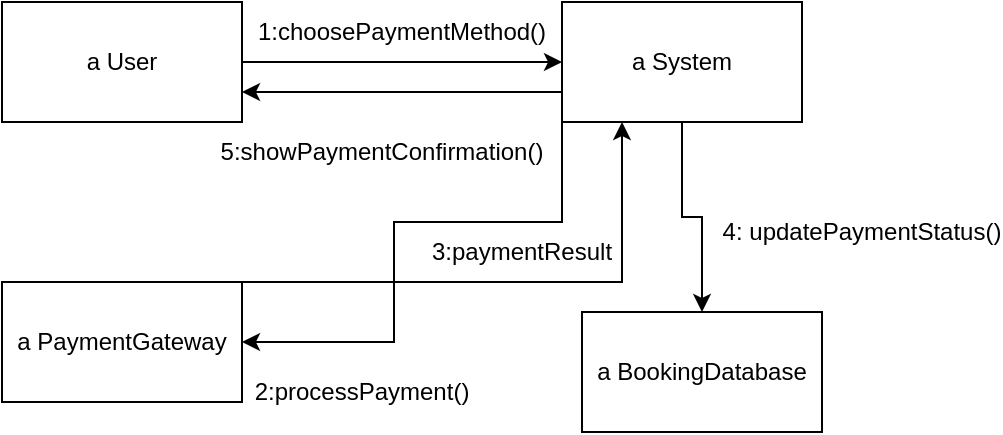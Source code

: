 <mxfile version="26.2.14">
  <diagram name="Page-1" id="_sdFQXcR0lfC62sgk7Jg">
    <mxGraphModel dx="830" dy="410" grid="1" gridSize="10" guides="1" tooltips="1" connect="1" arrows="1" fold="1" page="1" pageScale="1" pageWidth="1169" pageHeight="1654" math="0" shadow="0">
      <root>
        <mxCell id="0" />
        <mxCell id="1" parent="0" />
        <mxCell id="DceU54VVOOPUwzqjsjx_-1" value="a&amp;nbsp;BookingDatabase" style="rounded=0;whiteSpace=wrap;html=1;" vertex="1" parent="1">
          <mxGeometry x="500" y="455" width="120" height="60" as="geometry" />
        </mxCell>
        <mxCell id="DceU54VVOOPUwzqjsjx_-13" style="edgeStyle=orthogonalEdgeStyle;rounded=0;orthogonalLoop=1;jettySize=auto;html=1;entryX=0.25;entryY=1;entryDx=0;entryDy=0;" edge="1" parent="1" source="DceU54VVOOPUwzqjsjx_-2" target="DceU54VVOOPUwzqjsjx_-3">
          <mxGeometry relative="1" as="geometry">
            <Array as="points">
              <mxPoint x="520" y="440" />
            </Array>
          </mxGeometry>
        </mxCell>
        <mxCell id="DceU54VVOOPUwzqjsjx_-2" value="a&amp;nbsp;PaymentGateway" style="rounded=0;whiteSpace=wrap;html=1;" vertex="1" parent="1">
          <mxGeometry x="210" y="440" width="120" height="60" as="geometry" />
        </mxCell>
        <mxCell id="DceU54VVOOPUwzqjsjx_-17" style="edgeStyle=orthogonalEdgeStyle;rounded=0;orthogonalLoop=1;jettySize=auto;html=1;entryX=0.5;entryY=0;entryDx=0;entryDy=0;" edge="1" parent="1" source="DceU54VVOOPUwzqjsjx_-3" target="DceU54VVOOPUwzqjsjx_-1">
          <mxGeometry relative="1" as="geometry" />
        </mxCell>
        <mxCell id="DceU54VVOOPUwzqjsjx_-19" style="edgeStyle=orthogonalEdgeStyle;rounded=0;orthogonalLoop=1;jettySize=auto;html=1;exitX=0;exitY=0.75;exitDx=0;exitDy=0;" edge="1" parent="1" source="DceU54VVOOPUwzqjsjx_-3" target="DceU54VVOOPUwzqjsjx_-4">
          <mxGeometry relative="1" as="geometry">
            <Array as="points">
              <mxPoint x="370" y="345" />
              <mxPoint x="370" y="345" />
            </Array>
          </mxGeometry>
        </mxCell>
        <mxCell id="DceU54VVOOPUwzqjsjx_-3" value="a System" style="rounded=0;whiteSpace=wrap;html=1;" vertex="1" parent="1">
          <mxGeometry x="490" y="300" width="120" height="60" as="geometry" />
        </mxCell>
        <mxCell id="DceU54VVOOPUwzqjsjx_-5" style="edgeStyle=orthogonalEdgeStyle;rounded=0;orthogonalLoop=1;jettySize=auto;html=1;entryX=0;entryY=0.5;entryDx=0;entryDy=0;" edge="1" parent="1" source="DceU54VVOOPUwzqjsjx_-4" target="DceU54VVOOPUwzqjsjx_-3">
          <mxGeometry relative="1" as="geometry" />
        </mxCell>
        <mxCell id="DceU54VVOOPUwzqjsjx_-4" value="a User" style="rounded=0;whiteSpace=wrap;html=1;" vertex="1" parent="1">
          <mxGeometry x="210" y="300" width="120" height="60" as="geometry" />
        </mxCell>
        <mxCell id="DceU54VVOOPUwzqjsjx_-6" value="1:choosePaymentMethod()" style="text;html=1;align=center;verticalAlign=middle;whiteSpace=wrap;rounded=0;" vertex="1" parent="1">
          <mxGeometry x="380" y="300" width="60" height="30" as="geometry" />
        </mxCell>
        <mxCell id="DceU54VVOOPUwzqjsjx_-12" value="" style="edgeStyle=orthogonalEdgeStyle;rounded=0;orthogonalLoop=1;jettySize=auto;html=1;exitX=0;exitY=1;exitDx=0;exitDy=0;entryX=1;entryY=0;entryDx=0;entryDy=0;" edge="1" parent="1" source="DceU54VVOOPUwzqjsjx_-3">
          <mxGeometry relative="1" as="geometry">
            <mxPoint x="490" y="390" as="sourcePoint" />
            <mxPoint x="330" y="470" as="targetPoint" />
            <Array as="points">
              <mxPoint x="490" y="410" />
              <mxPoint x="406" y="410" />
              <mxPoint x="406" y="470" />
            </Array>
          </mxGeometry>
        </mxCell>
        <mxCell id="DceU54VVOOPUwzqjsjx_-14" value="3:paymentResult" style="text;html=1;align=center;verticalAlign=middle;whiteSpace=wrap;rounded=0;" vertex="1" parent="1">
          <mxGeometry x="440" y="410" width="60" height="30" as="geometry" />
        </mxCell>
        <mxCell id="DceU54VVOOPUwzqjsjx_-15" value="2:processPayment()" style="text;html=1;align=center;verticalAlign=middle;whiteSpace=wrap;rounded=0;" vertex="1" parent="1">
          <mxGeometry x="360" y="480" width="60" height="30" as="geometry" />
        </mxCell>
        <mxCell id="DceU54VVOOPUwzqjsjx_-18" value="4:&amp;nbsp;updatePaymentStatus()" style="text;html=1;align=center;verticalAlign=middle;whiteSpace=wrap;rounded=0;" vertex="1" parent="1">
          <mxGeometry x="610" y="400" width="60" height="30" as="geometry" />
        </mxCell>
        <mxCell id="DceU54VVOOPUwzqjsjx_-20" value="5:showPaymentConfirmation()" style="text;html=1;align=center;verticalAlign=middle;whiteSpace=wrap;rounded=0;" vertex="1" parent="1">
          <mxGeometry x="370" y="360" width="60" height="30" as="geometry" />
        </mxCell>
      </root>
    </mxGraphModel>
  </diagram>
</mxfile>
